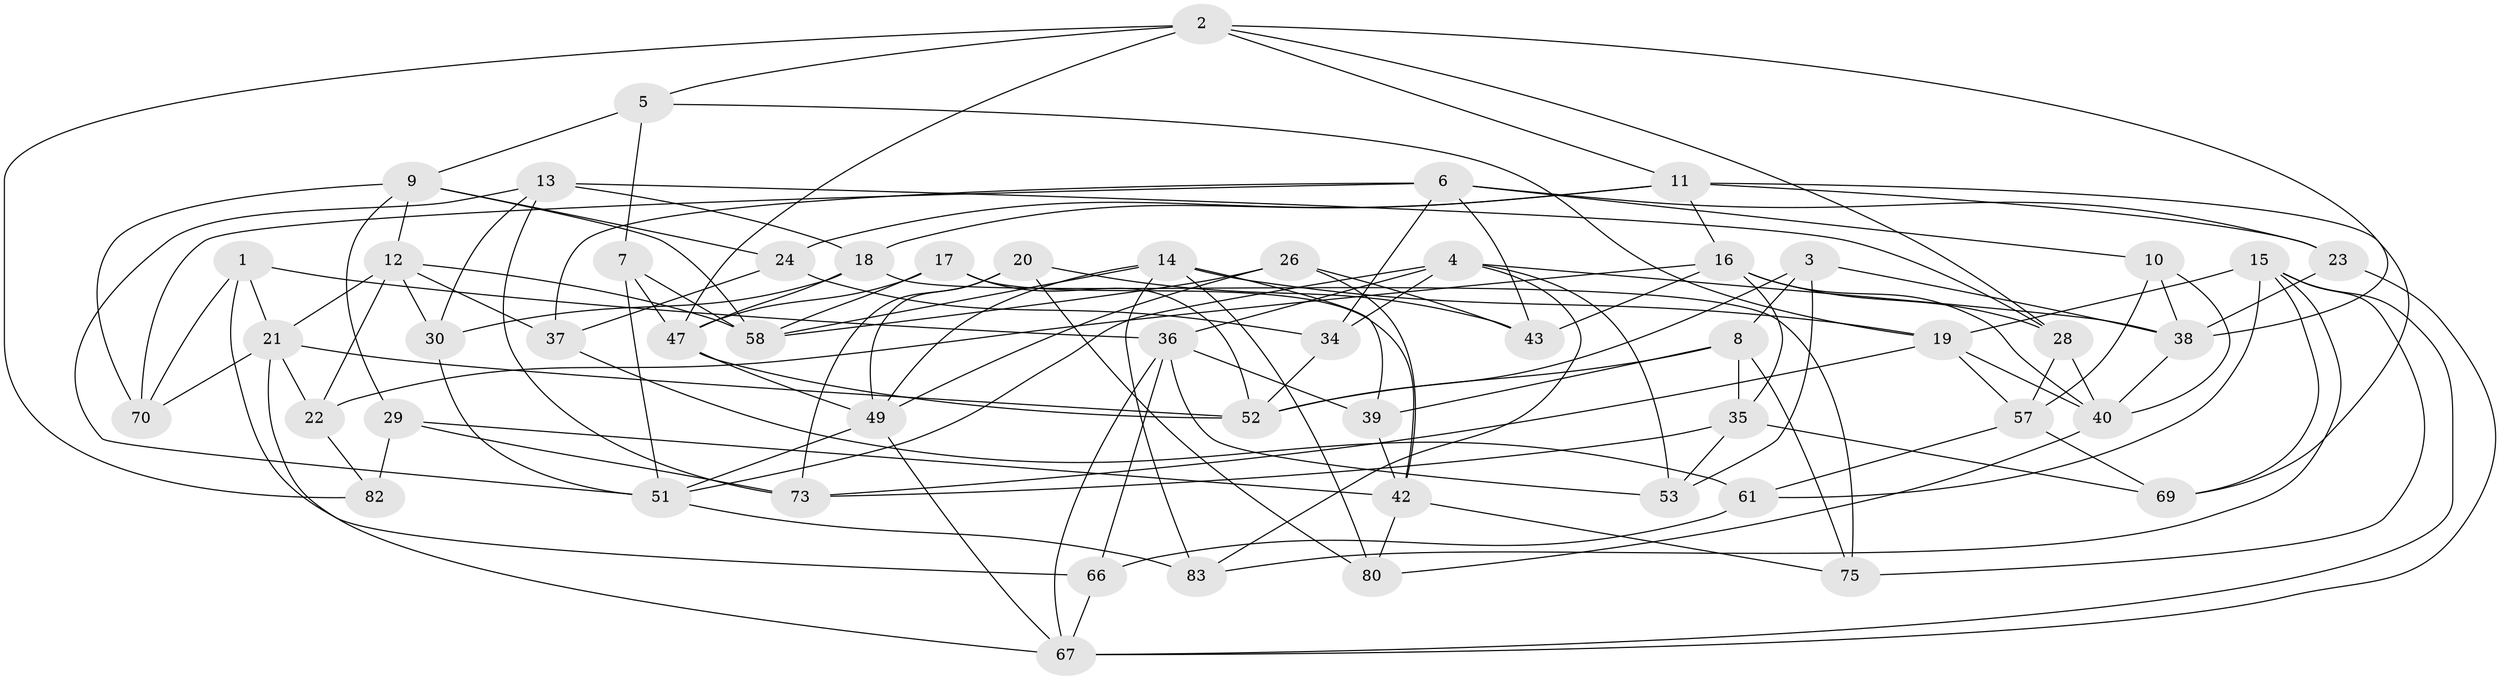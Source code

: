// original degree distribution, {4: 1.0}
// Generated by graph-tools (version 1.1) at 2025/11/02/27/25 16:11:44]
// undirected, 54 vertices, 132 edges
graph export_dot {
graph [start="1"]
  node [color=gray90,style=filled];
  1;
  2 [super="+50"];
  3;
  4 [super="+46"];
  5;
  6 [super="+79"];
  7;
  8 [super="+54"];
  9 [super="+41"];
  10;
  11 [super="+59"];
  12 [super="+45"];
  13 [super="+27"];
  14 [super="+32"];
  15 [super="+25"];
  16 [super="+55"];
  17;
  18 [super="+56"];
  19 [super="+44"];
  20;
  21 [super="+78"];
  22;
  23;
  24;
  26;
  28 [super="+33"];
  29 [super="+31"];
  30;
  34;
  35 [super="+72"];
  36 [super="+62"];
  37;
  38 [super="+60"];
  39;
  40 [super="+76"];
  42 [super="+48"];
  43;
  47 [super="+71"];
  49 [super="+68"];
  51 [super="+65"];
  52 [super="+74"];
  53;
  57 [super="+64"];
  58 [super="+63"];
  61;
  66;
  67 [super="+81"];
  69;
  70;
  73 [super="+77"];
  75;
  80;
  82;
  83;
  1 -- 66;
  1 -- 36;
  1 -- 70;
  1 -- 21;
  2 -- 47;
  2 -- 82;
  2 -- 11;
  2 -- 5;
  2 -- 38;
  2 -- 28;
  3 -- 38;
  3 -- 53;
  3 -- 52;
  3 -- 8;
  4 -- 36;
  4 -- 38;
  4 -- 83;
  4 -- 34;
  4 -- 51;
  4 -- 53;
  5 -- 9;
  5 -- 19;
  5 -- 7;
  6 -- 10;
  6 -- 34;
  6 -- 37;
  6 -- 70;
  6 -- 43;
  6 -- 23;
  7 -- 58;
  7 -- 51;
  7 -- 47;
  8 -- 75;
  8 -- 39;
  8 -- 52;
  8 -- 35 [weight=2];
  9 -- 24;
  9 -- 70;
  9 -- 12;
  9 -- 58;
  9 -- 29;
  10 -- 40;
  10 -- 57;
  10 -- 38;
  11 -- 69;
  11 -- 16;
  11 -- 24;
  11 -- 18;
  11 -- 23;
  12 -- 21;
  12 -- 37;
  12 -- 22;
  12 -- 58;
  12 -- 30;
  13 -- 30;
  13 -- 18 [weight=2];
  13 -- 51;
  13 -- 73;
  13 -- 28;
  14 -- 83;
  14 -- 39;
  14 -- 58;
  14 -- 80;
  14 -- 19;
  14 -- 49;
  15 -- 83;
  15 -- 67;
  15 -- 75;
  15 -- 19;
  15 -- 69;
  15 -- 61;
  16 -- 35;
  16 -- 22;
  16 -- 40;
  16 -- 43;
  16 -- 28;
  17 -- 42;
  17 -- 52;
  17 -- 47;
  17 -- 58;
  18 -- 47;
  18 -- 75;
  18 -- 30;
  19 -- 57;
  19 -- 73;
  19 -- 40;
  20 -- 49;
  20 -- 43;
  20 -- 80;
  20 -- 73;
  21 -- 52;
  21 -- 22;
  21 -- 67;
  21 -- 70;
  22 -- 82;
  23 -- 38;
  23 -- 67;
  24 -- 37;
  24 -- 34;
  26 -- 43;
  26 -- 42;
  26 -- 58;
  26 -- 49;
  28 -- 57 [weight=2];
  28 -- 40;
  29 -- 42;
  29 -- 82 [weight=2];
  29 -- 73 [weight=2];
  30 -- 51;
  34 -- 52;
  35 -- 73;
  35 -- 69;
  35 -- 53;
  36 -- 66;
  36 -- 67;
  36 -- 53;
  36 -- 39;
  37 -- 61;
  38 -- 40;
  39 -- 42;
  40 -- 80;
  42 -- 75;
  42 -- 80;
  47 -- 52;
  47 -- 49;
  49 -- 51;
  49 -- 67;
  51 -- 83;
  57 -- 69;
  57 -- 61;
  61 -- 66;
  66 -- 67;
}
